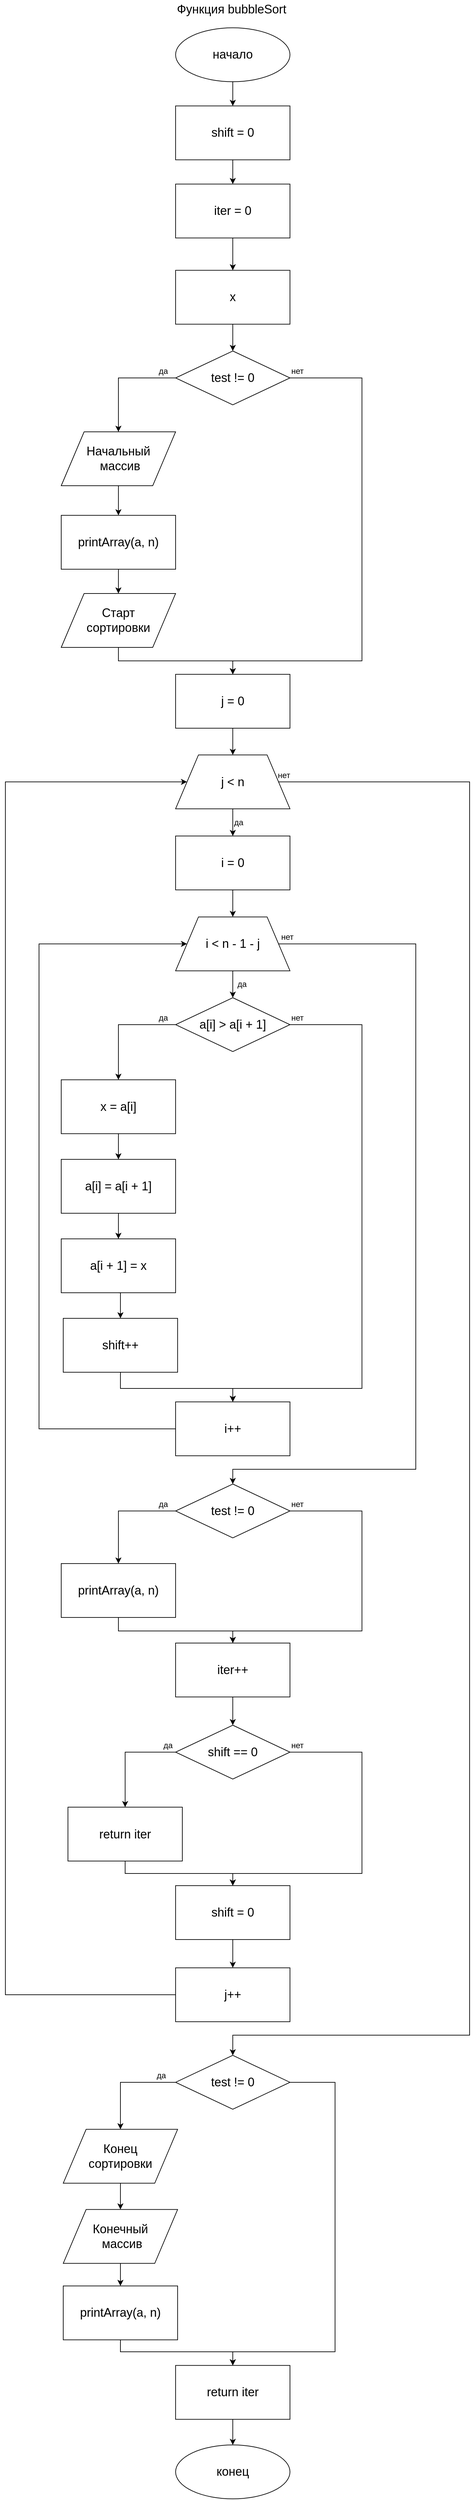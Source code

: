 <mxfile version="11.3.0" type="device" pages="1"><diagram id="T2POwwHAiQD_iWgLIs2J" name="Page-1"><mxGraphModel dx="5120" dy="4129" grid="1" gridSize="10" guides="1" tooltips="1" connect="1" arrows="1" fold="1" page="1" pageScale="1" pageWidth="827" pageHeight="1169" math="0" shadow="0"><root><mxCell id="0"/><mxCell id="1" parent="0"/><mxCell id="0smOGrlMJocDu8bYTvgs-28" style="edgeStyle=orthogonalEdgeStyle;rounded=0;orthogonalLoop=1;jettySize=auto;html=1;exitX=0.5;exitY=1;exitDx=0;exitDy=0;entryX=0.5;entryY=0;entryDx=0;entryDy=0;" edge="1" parent="1" source="0smOGrlMJocDu8bYTvgs-2" target="0smOGrlMJocDu8bYTvgs-22"><mxGeometry relative="1" as="geometry"/></mxCell><mxCell id="0smOGrlMJocDu8bYTvgs-2" value="&lt;font style=&quot;font-size: 18px&quot;&gt;начало&lt;/font&gt;" style="ellipse;whiteSpace=wrap;html=1;" vertex="1" parent="1"><mxGeometry x="323" y="-1119.7" width="170" height="80" as="geometry"/></mxCell><mxCell id="0smOGrlMJocDu8bYTvgs-3" value="&lt;font style=&quot;font-size: 18px&quot;&gt;Функция bubbleSort&lt;/font&gt;" style="text;html=1;resizable=0;points=[];autosize=1;align=left;verticalAlign=top;spacingTop=-4;" vertex="1" parent="1"><mxGeometry x="323" y="-1160.2" width="180" height="20" as="geometry"/></mxCell><mxCell id="0smOGrlMJocDu8bYTvgs-25" style="edgeStyle=orthogonalEdgeStyle;rounded=0;orthogonalLoop=1;jettySize=auto;html=1;exitX=0.5;exitY=1;exitDx=0;exitDy=0;" edge="1" parent="1" source="0smOGrlMJocDu8bYTvgs-22" target="0smOGrlMJocDu8bYTvgs-24"><mxGeometry relative="1" as="geometry"/></mxCell><mxCell id="0smOGrlMJocDu8bYTvgs-22" value="&lt;span style=&quot;font-size: 18px&quot;&gt;shift = 0&lt;/span&gt;" style="rounded=0;whiteSpace=wrap;html=1;" vertex="1" parent="1"><mxGeometry x="323" y="-1003.765" width="170" height="80" as="geometry"/></mxCell><mxCell id="0smOGrlMJocDu8bYTvgs-27" style="edgeStyle=orthogonalEdgeStyle;rounded=0;orthogonalLoop=1;jettySize=auto;html=1;exitX=0.5;exitY=1;exitDx=0;exitDy=0;" edge="1" parent="1" source="0smOGrlMJocDu8bYTvgs-24" target="0smOGrlMJocDu8bYTvgs-26"><mxGeometry relative="1" as="geometry"/></mxCell><mxCell id="0smOGrlMJocDu8bYTvgs-24" value="&lt;span style=&quot;font-size: 18px&quot;&gt;iter = 0&lt;/span&gt;" style="rounded=0;whiteSpace=wrap;html=1;" vertex="1" parent="1"><mxGeometry x="323" y="-887.765" width="170" height="80" as="geometry"/></mxCell><mxCell id="0smOGrlMJocDu8bYTvgs-30" style="edgeStyle=orthogonalEdgeStyle;rounded=0;orthogonalLoop=1;jettySize=auto;html=1;exitX=0.5;exitY=1;exitDx=0;exitDy=0;entryX=0.5;entryY=0;entryDx=0;entryDy=0;" edge="1" parent="1" source="0smOGrlMJocDu8bYTvgs-26" target="0smOGrlMJocDu8bYTvgs-29"><mxGeometry relative="1" as="geometry"/></mxCell><mxCell id="0smOGrlMJocDu8bYTvgs-26" value="&lt;span style=&quot;font-size: 18px&quot;&gt;x&lt;/span&gt;&lt;span style=&quot;font-family: &amp;#34;helvetica&amp;#34; , &amp;#34;arial&amp;#34; , sans-serif ; font-size: 0px ; white-space: nowrap&quot;&gt;%3CmxGraphModel%3E%3Croot%3E%3CmxCell%20id%3D%220%22%2F%3E%3CmxCell%20id%3D%221%22%20parent%3D%220%22%2F%3E%3CmxCell%20id%3D%222%22%20value%3D%22%26lt%3Bfont%20style%3D%26quot%3Bfont-size%3A%2018px%26quot%3B%26gt%3Ba%20!%3D%200%26lt%3B%2Ffont%26gt%3B%22%20style%3D%22rhombus%3BwhiteSpace%3Dwrap%3Bhtml%3D1%3B%22%20vertex%3D%221%22%20parent%3D%221%22%3E%3CmxGeometry%20x%3D%22328%22%20y%3D%221238%22%20width%3D%22170%22%20height%3D%2280%22%20as%3D%22geometry%22%2F%3E%3C%2FmxCell%3E%3C%2Froot%3E%3C%2FmxGraphModel%3E&lt;/span&gt;" style="rounded=0;whiteSpace=wrap;html=1;" vertex="1" parent="1"><mxGeometry x="323" y="-759.765" width="170" height="80" as="geometry"/></mxCell><mxCell id="0smOGrlMJocDu8bYTvgs-32" style="edgeStyle=orthogonalEdgeStyle;rounded=0;orthogonalLoop=1;jettySize=auto;html=1;exitX=0;exitY=0.5;exitDx=0;exitDy=0;entryX=0.5;entryY=0;entryDx=0;entryDy=0;" edge="1" parent="1" source="0smOGrlMJocDu8bYTvgs-29" target="0smOGrlMJocDu8bYTvgs-31"><mxGeometry relative="1" as="geometry"/></mxCell><mxCell id="0smOGrlMJocDu8bYTvgs-47" style="edgeStyle=orthogonalEdgeStyle;rounded=0;orthogonalLoop=1;jettySize=auto;html=1;exitX=1;exitY=0.5;exitDx=0;exitDy=0;" edge="1" parent="1" source="0smOGrlMJocDu8bYTvgs-29" target="0smOGrlMJocDu8bYTvgs-45"><mxGeometry relative="1" as="geometry"><Array as="points"><mxPoint x="600" y="-600"/><mxPoint x="600" y="-180"/><mxPoint x="408" y="-180"/></Array></mxGeometry></mxCell><mxCell id="0smOGrlMJocDu8bYTvgs-29" value="&lt;font style=&quot;font-size: 18px&quot;&gt;test != 0&lt;/font&gt;" style="rhombus;whiteSpace=wrap;html=1;" vertex="1" parent="1"><mxGeometry x="323" y="-640" width="170" height="80" as="geometry"/></mxCell><mxCell id="0smOGrlMJocDu8bYTvgs-35" style="edgeStyle=orthogonalEdgeStyle;rounded=0;orthogonalLoop=1;jettySize=auto;html=1;exitX=0.5;exitY=1;exitDx=0;exitDy=0;entryX=0.5;entryY=0;entryDx=0;entryDy=0;" edge="1" parent="1" source="0smOGrlMJocDu8bYTvgs-31" target="0smOGrlMJocDu8bYTvgs-34"><mxGeometry relative="1" as="geometry"/></mxCell><mxCell id="0smOGrlMJocDu8bYTvgs-31" value="&lt;span style=&quot;font-size: 18px&quot;&gt;Начальный&lt;br&gt;&amp;nbsp;массив&lt;/span&gt;" style="shape=parallelogram;perimeter=parallelogramPerimeter;whiteSpace=wrap;html=1;" vertex="1" parent="1"><mxGeometry x="153" y="-520" width="170" height="80" as="geometry"/></mxCell><mxCell id="0smOGrlMJocDu8bYTvgs-33" value="да" style="text;html=1;resizable=0;points=[];autosize=1;align=left;verticalAlign=top;spacingTop=-4;" vertex="1" parent="1"><mxGeometry x="296" y="-620" width="30" height="20" as="geometry"/></mxCell><mxCell id="0smOGrlMJocDu8bYTvgs-39" style="edgeStyle=orthogonalEdgeStyle;rounded=0;orthogonalLoop=1;jettySize=auto;html=1;exitX=0.5;exitY=1;exitDx=0;exitDy=0;entryX=0.5;entryY=0;entryDx=0;entryDy=0;" edge="1" parent="1" source="0smOGrlMJocDu8bYTvgs-34" target="0smOGrlMJocDu8bYTvgs-36"><mxGeometry relative="1" as="geometry"/></mxCell><mxCell id="0smOGrlMJocDu8bYTvgs-34" value="&lt;span style=&quot;font-size: 18px&quot;&gt;printArray(a, n)&lt;/span&gt;" style="rounded=0;whiteSpace=wrap;html=1;" vertex="1" parent="1"><mxGeometry x="153" y="-396.05" width="170" height="80" as="geometry"/></mxCell><mxCell id="0smOGrlMJocDu8bYTvgs-46" style="edgeStyle=orthogonalEdgeStyle;rounded=0;orthogonalLoop=1;jettySize=auto;html=1;exitX=0.5;exitY=1;exitDx=0;exitDy=0;entryX=0.5;entryY=0;entryDx=0;entryDy=0;" edge="1" parent="1" source="0smOGrlMJocDu8bYTvgs-36" target="0smOGrlMJocDu8bYTvgs-45"><mxGeometry relative="1" as="geometry"/></mxCell><mxCell id="0smOGrlMJocDu8bYTvgs-36" value="&lt;span style=&quot;font-size: 18px&quot;&gt;Старт &lt;br&gt;сортировки&lt;/span&gt;" style="shape=parallelogram;perimeter=parallelogramPerimeter;whiteSpace=wrap;html=1;" vertex="1" parent="1"><mxGeometry x="153" y="-280" width="170" height="80" as="geometry"/></mxCell><mxCell id="0smOGrlMJocDu8bYTvgs-50" style="edgeStyle=orthogonalEdgeStyle;rounded=0;orthogonalLoop=1;jettySize=auto;html=1;exitX=0.5;exitY=1;exitDx=0;exitDy=0;entryX=0.5;entryY=0;entryDx=0;entryDy=0;" edge="1" parent="1" source="0smOGrlMJocDu8bYTvgs-41" target="0smOGrlMJocDu8bYTvgs-49"><mxGeometry relative="1" as="geometry"/></mxCell><mxCell id="0smOGrlMJocDu8bYTvgs-94" style="edgeStyle=orthogonalEdgeStyle;rounded=0;orthogonalLoop=1;jettySize=auto;html=1;exitX=1;exitY=0.5;exitDx=0;exitDy=0;entryX=0.5;entryY=0;entryDx=0;entryDy=0;" edge="1" parent="1" source="0smOGrlMJocDu8bYTvgs-41" target="0smOGrlMJocDu8bYTvgs-97"><mxGeometry relative="1" as="geometry"><mxPoint x="640" y="1850" as="targetPoint"/><Array as="points"><mxPoint x="476" y="-1"/><mxPoint x="760" y="-1"/><mxPoint x="760" y="1860"/><mxPoint x="408" y="1860"/></Array></mxGeometry></mxCell><mxCell id="0smOGrlMJocDu8bYTvgs-41" value="&lt;font style=&quot;font-size: 18px&quot;&gt;j &amp;lt; n&lt;/font&gt;" style="shape=trapezoid;perimeter=trapezoidPerimeter;whiteSpace=wrap;html=1;" vertex="1" parent="1"><mxGeometry x="323" y="-40.429" width="170" height="80" as="geometry"/></mxCell><mxCell id="0smOGrlMJocDu8bYTvgs-44" value="нет&lt;br&gt;" style="text;html=1;resizable=0;points=[];autosize=1;align=left;verticalAlign=top;spacingTop=-4;" vertex="1" parent="1"><mxGeometry x="493" y="-620" width="30" height="20" as="geometry"/></mxCell><mxCell id="0smOGrlMJocDu8bYTvgs-48" style="edgeStyle=orthogonalEdgeStyle;rounded=0;orthogonalLoop=1;jettySize=auto;html=1;exitX=0.5;exitY=1;exitDx=0;exitDy=0;" edge="1" parent="1" source="0smOGrlMJocDu8bYTvgs-45" target="0smOGrlMJocDu8bYTvgs-41"><mxGeometry relative="1" as="geometry"/></mxCell><mxCell id="0smOGrlMJocDu8bYTvgs-45" value="&lt;span style=&quot;font-size: 18px&quot;&gt;j = 0&lt;/span&gt;" style="rounded=0;whiteSpace=wrap;html=1;" vertex="1" parent="1"><mxGeometry x="323" y="-160.05" width="170" height="80" as="geometry"/></mxCell><mxCell id="0smOGrlMJocDu8bYTvgs-52" value="" style="edgeStyle=orthogonalEdgeStyle;rounded=0;orthogonalLoop=1;jettySize=auto;html=1;" edge="1" parent="1" source="0smOGrlMJocDu8bYTvgs-49" target="0smOGrlMJocDu8bYTvgs-51"><mxGeometry relative="1" as="geometry"/></mxCell><mxCell id="0smOGrlMJocDu8bYTvgs-49" value="&lt;span style=&quot;font-size: 18px&quot;&gt;i = 0&lt;/span&gt;" style="rounded=0;whiteSpace=wrap;html=1;" vertex="1" parent="1"><mxGeometry x="323" y="79.95" width="170" height="80" as="geometry"/></mxCell><mxCell id="0smOGrlMJocDu8bYTvgs-54" style="edgeStyle=orthogonalEdgeStyle;rounded=0;orthogonalLoop=1;jettySize=auto;html=1;exitX=0.5;exitY=1;exitDx=0;exitDy=0;entryX=0.5;entryY=0;entryDx=0;entryDy=0;" edge="1" parent="1" source="0smOGrlMJocDu8bYTvgs-51" target="0smOGrlMJocDu8bYTvgs-53"><mxGeometry relative="1" as="geometry"/></mxCell><mxCell id="0smOGrlMJocDu8bYTvgs-72" style="edgeStyle=orthogonalEdgeStyle;rounded=0;orthogonalLoop=1;jettySize=auto;html=1;exitX=1;exitY=0.5;exitDx=0;exitDy=0;" edge="1" parent="1" source="0smOGrlMJocDu8bYTvgs-51" target="0smOGrlMJocDu8bYTvgs-71"><mxGeometry relative="1" as="geometry"><Array as="points"><mxPoint x="680" y="240"/><mxPoint x="680" y="1020"/><mxPoint x="408" y="1020"/></Array></mxGeometry></mxCell><mxCell id="0smOGrlMJocDu8bYTvgs-51" value="&lt;font style=&quot;font-size: 18px&quot;&gt;i &amp;lt; n - 1 - j&lt;/font&gt;" style="shape=trapezoid;perimeter=trapezoidPerimeter;whiteSpace=wrap;html=1;" vertex="1" parent="1"><mxGeometry x="323" y="200.071" width="170" height="80" as="geometry"/></mxCell><mxCell id="0smOGrlMJocDu8bYTvgs-57" style="edgeStyle=orthogonalEdgeStyle;rounded=0;orthogonalLoop=1;jettySize=auto;html=1;exitX=0;exitY=0.5;exitDx=0;exitDy=0;entryX=0.5;entryY=0;entryDx=0;entryDy=0;" edge="1" parent="1" source="0smOGrlMJocDu8bYTvgs-53" target="0smOGrlMJocDu8bYTvgs-55"><mxGeometry relative="1" as="geometry"/></mxCell><mxCell id="0smOGrlMJocDu8bYTvgs-67" style="edgeStyle=orthogonalEdgeStyle;rounded=0;orthogonalLoop=1;jettySize=auto;html=1;exitX=1;exitY=0.5;exitDx=0;exitDy=0;entryX=0.5;entryY=0;entryDx=0;entryDy=0;" edge="1" parent="1" source="0smOGrlMJocDu8bYTvgs-53" target="0smOGrlMJocDu8bYTvgs-63"><mxGeometry relative="1" as="geometry"><Array as="points"><mxPoint x="600" y="360"/><mxPoint x="600" y="900"/><mxPoint x="408" y="900"/></Array></mxGeometry></mxCell><mxCell id="0smOGrlMJocDu8bYTvgs-53" value="&lt;font style=&quot;font-size: 18px&quot;&gt;a[i] &amp;gt; a[i + 1]&lt;/font&gt;" style="rhombus;whiteSpace=wrap;html=1;" vertex="1" parent="1"><mxGeometry x="323" y="320" width="170" height="80" as="geometry"/></mxCell><mxCell id="0smOGrlMJocDu8bYTvgs-58" style="edgeStyle=orthogonalEdgeStyle;rounded=0;orthogonalLoop=1;jettySize=auto;html=1;entryX=0.5;entryY=0;entryDx=0;entryDy=0;" edge="1" parent="1" source="0smOGrlMJocDu8bYTvgs-55" target="0smOGrlMJocDu8bYTvgs-56"><mxGeometry relative="1" as="geometry"/></mxCell><mxCell id="0smOGrlMJocDu8bYTvgs-55" value="&lt;span style=&quot;font-size: 18px&quot;&gt;x = a[i]&lt;/span&gt;" style="rounded=0;whiteSpace=wrap;html=1;" vertex="1" parent="1"><mxGeometry x="153" y="441.832" width="170" height="80" as="geometry"/></mxCell><mxCell id="0smOGrlMJocDu8bYTvgs-61" style="edgeStyle=orthogonalEdgeStyle;rounded=0;orthogonalLoop=1;jettySize=auto;html=1;exitX=0.5;exitY=1;exitDx=0;exitDy=0;entryX=0.5;entryY=0;entryDx=0;entryDy=0;" edge="1" parent="1" source="0smOGrlMJocDu8bYTvgs-56" target="0smOGrlMJocDu8bYTvgs-59"><mxGeometry relative="1" as="geometry"/></mxCell><mxCell id="0smOGrlMJocDu8bYTvgs-56" value="&lt;span style=&quot;font-size: 18px&quot;&gt;a[i] = a[i + 1]&lt;/span&gt;" style="rounded=0;whiteSpace=wrap;html=1;" vertex="1" parent="1"><mxGeometry x="153" y="559.95" width="170" height="80" as="geometry"/></mxCell><mxCell id="0smOGrlMJocDu8bYTvgs-62" style="edgeStyle=orthogonalEdgeStyle;rounded=0;orthogonalLoop=1;jettySize=auto;html=1;exitX=0.5;exitY=1;exitDx=0;exitDy=0;entryX=0.5;entryY=0;entryDx=0;entryDy=0;" edge="1" parent="1" source="0smOGrlMJocDu8bYTvgs-59" target="0smOGrlMJocDu8bYTvgs-60"><mxGeometry relative="1" as="geometry"/></mxCell><mxCell id="0smOGrlMJocDu8bYTvgs-59" value="&lt;span style=&quot;font-size: 18px&quot;&gt;a[i + 1] = x&lt;/span&gt;" style="rounded=0;whiteSpace=wrap;html=1;" vertex="1" parent="1"><mxGeometry x="153" y="677.95" width="170" height="80" as="geometry"/></mxCell><mxCell id="0smOGrlMJocDu8bYTvgs-66" style="edgeStyle=orthogonalEdgeStyle;rounded=0;orthogonalLoop=1;jettySize=auto;html=1;exitX=0.5;exitY=1;exitDx=0;exitDy=0;entryX=0.5;entryY=0;entryDx=0;entryDy=0;" edge="1" parent="1" source="0smOGrlMJocDu8bYTvgs-60" target="0smOGrlMJocDu8bYTvgs-63"><mxGeometry relative="1" as="geometry"><Array as="points"><mxPoint x="241" y="900"/><mxPoint x="408" y="900"/></Array></mxGeometry></mxCell><mxCell id="0smOGrlMJocDu8bYTvgs-60" value="&lt;span style=&quot;font-size: 18px&quot;&gt;shift++&lt;/span&gt;" style="rounded=0;whiteSpace=wrap;html=1;" vertex="1" parent="1"><mxGeometry x="156" y="795.95" width="170" height="80" as="geometry"/></mxCell><mxCell id="0smOGrlMJocDu8bYTvgs-70" style="edgeStyle=orthogonalEdgeStyle;rounded=0;orthogonalLoop=1;jettySize=auto;html=1;exitX=0;exitY=0.5;exitDx=0;exitDy=0;entryX=0;entryY=0.5;entryDx=0;entryDy=0;" edge="1" parent="1" source="0smOGrlMJocDu8bYTvgs-63" target="0smOGrlMJocDu8bYTvgs-51"><mxGeometry relative="1" as="geometry"><Array as="points"><mxPoint x="120" y="960"/><mxPoint x="120" y="240"/></Array></mxGeometry></mxCell><mxCell id="0smOGrlMJocDu8bYTvgs-63" value="&lt;span style=&quot;font-size: 18px&quot;&gt;i++&lt;/span&gt;" style="rounded=0;whiteSpace=wrap;html=1;" vertex="1" parent="1"><mxGeometry x="323" y="919.95" width="170" height="80" as="geometry"/></mxCell><mxCell id="0smOGrlMJocDu8bYTvgs-68" value="да" style="text;html=1;resizable=0;points=[];autosize=1;align=left;verticalAlign=top;spacingTop=-4;" vertex="1" parent="1"><mxGeometry x="296" y="340" width="30" height="20" as="geometry"/></mxCell><mxCell id="0smOGrlMJocDu8bYTvgs-69" value="нет&lt;br&gt;" style="text;html=1;resizable=0;points=[];autosize=1;align=left;verticalAlign=top;spacingTop=-4;" vertex="1" parent="1"><mxGeometry x="493" y="340" width="30" height="20" as="geometry"/></mxCell><mxCell id="0smOGrlMJocDu8bYTvgs-77" style="edgeStyle=orthogonalEdgeStyle;rounded=0;orthogonalLoop=1;jettySize=auto;html=1;exitX=0;exitY=0.5;exitDx=0;exitDy=0;" edge="1" parent="1" source="0smOGrlMJocDu8bYTvgs-71" target="0smOGrlMJocDu8bYTvgs-76"><mxGeometry relative="1" as="geometry"/></mxCell><mxCell id="0smOGrlMJocDu8bYTvgs-80" style="edgeStyle=orthogonalEdgeStyle;rounded=0;orthogonalLoop=1;jettySize=auto;html=1;exitX=1;exitY=0.5;exitDx=0;exitDy=0;entryX=0.5;entryY=0;entryDx=0;entryDy=0;" edge="1" parent="1" source="0smOGrlMJocDu8bYTvgs-71" target="0smOGrlMJocDu8bYTvgs-78"><mxGeometry relative="1" as="geometry"><Array as="points"><mxPoint x="600" y="1082"/><mxPoint x="600" y="1260"/><mxPoint x="408" y="1260"/></Array></mxGeometry></mxCell><mxCell id="0smOGrlMJocDu8bYTvgs-71" value="&lt;font style=&quot;font-size: 18px&quot;&gt;test != 0&lt;/font&gt;" style="rhombus;whiteSpace=wrap;html=1;" vertex="1" parent="1"><mxGeometry x="323" y="1041.882" width="170" height="80" as="geometry"/></mxCell><mxCell id="0smOGrlMJocDu8bYTvgs-73" value="нет&lt;br&gt;" style="text;html=1;resizable=0;points=[];autosize=1;align=left;verticalAlign=top;spacingTop=-4;" vertex="1" parent="1"><mxGeometry x="478" y="220" width="30" height="20" as="geometry"/></mxCell><mxCell id="0smOGrlMJocDu8bYTvgs-75" value="да" style="text;html=1;resizable=0;points=[];autosize=1;align=left;verticalAlign=top;spacingTop=-4;" vertex="1" parent="1"><mxGeometry x="413" y="290" width="30" height="20" as="geometry"/></mxCell><mxCell id="0smOGrlMJocDu8bYTvgs-79" style="edgeStyle=orthogonalEdgeStyle;rounded=0;orthogonalLoop=1;jettySize=auto;html=1;exitX=0.5;exitY=1;exitDx=0;exitDy=0;" edge="1" parent="1" source="0smOGrlMJocDu8bYTvgs-76" target="0smOGrlMJocDu8bYTvgs-78"><mxGeometry relative="1" as="geometry"><Array as="points"><mxPoint x="238" y="1260"/><mxPoint x="408" y="1260"/></Array></mxGeometry></mxCell><mxCell id="0smOGrlMJocDu8bYTvgs-76" value="&lt;span style=&quot;font-size: 18px&quot;&gt;printArray(a, n)&lt;/span&gt;" style="rounded=0;whiteSpace=wrap;html=1;" vertex="1" parent="1"><mxGeometry x="153" y="1159.95" width="170" height="80" as="geometry"/></mxCell><mxCell id="0smOGrlMJocDu8bYTvgs-82" style="edgeStyle=orthogonalEdgeStyle;rounded=0;orthogonalLoop=1;jettySize=auto;html=1;exitX=0.5;exitY=1;exitDx=0;exitDy=0;" edge="1" parent="1" source="0smOGrlMJocDu8bYTvgs-78" target="0smOGrlMJocDu8bYTvgs-81"><mxGeometry relative="1" as="geometry"/></mxCell><mxCell id="0smOGrlMJocDu8bYTvgs-78" value="&lt;span style=&quot;font-size: 18px&quot;&gt;iter++&lt;/span&gt;" style="rounded=0;whiteSpace=wrap;html=1;" vertex="1" parent="1"><mxGeometry x="323" y="1277.95" width="170" height="80" as="geometry"/></mxCell><mxCell id="0smOGrlMJocDu8bYTvgs-84" style="edgeStyle=orthogonalEdgeStyle;rounded=0;orthogonalLoop=1;jettySize=auto;html=1;exitX=0;exitY=0.5;exitDx=0;exitDy=0;" edge="1" parent="1" source="0smOGrlMJocDu8bYTvgs-81" target="0smOGrlMJocDu8bYTvgs-83"><mxGeometry relative="1" as="geometry"/></mxCell><mxCell id="0smOGrlMJocDu8bYTvgs-88" style="edgeStyle=orthogonalEdgeStyle;rounded=0;orthogonalLoop=1;jettySize=auto;html=1;exitX=1;exitY=0.5;exitDx=0;exitDy=0;" edge="1" parent="1" source="0smOGrlMJocDu8bYTvgs-81" target="0smOGrlMJocDu8bYTvgs-85"><mxGeometry relative="1" as="geometry"><Array as="points"><mxPoint x="600" y="1440"/><mxPoint x="600" y="1620"/><mxPoint x="408" y="1620"/></Array></mxGeometry></mxCell><mxCell id="0smOGrlMJocDu8bYTvgs-81" value="&lt;font style=&quot;font-size: 18px&quot;&gt;shift == 0&lt;/font&gt;" style="rhombus;whiteSpace=wrap;html=1;" vertex="1" parent="1"><mxGeometry x="323" y="1399.882" width="170" height="80" as="geometry"/></mxCell><mxCell id="0smOGrlMJocDu8bYTvgs-87" style="edgeStyle=orthogonalEdgeStyle;rounded=0;orthogonalLoop=1;jettySize=auto;html=1;exitX=0.5;exitY=1;exitDx=0;exitDy=0;entryX=0.5;entryY=0;entryDx=0;entryDy=0;" edge="1" parent="1" source="0smOGrlMJocDu8bYTvgs-83" target="0smOGrlMJocDu8bYTvgs-85"><mxGeometry relative="1" as="geometry"><Array as="points"><mxPoint x="248" y="1620"/><mxPoint x="408" y="1620"/></Array></mxGeometry></mxCell><mxCell id="0smOGrlMJocDu8bYTvgs-83" value="&lt;span style=&quot;font-size: 18px&quot;&gt;return iter&lt;/span&gt;" style="rounded=0;whiteSpace=wrap;html=1;" vertex="1" parent="1"><mxGeometry x="163" y="1521.549" width="170" height="80" as="geometry"/></mxCell><mxCell id="0smOGrlMJocDu8bYTvgs-91" style="edgeStyle=orthogonalEdgeStyle;rounded=0;orthogonalLoop=1;jettySize=auto;html=1;exitX=0.5;exitY=1;exitDx=0;exitDy=0;entryX=0.5;entryY=0;entryDx=0;entryDy=0;" edge="1" parent="1" source="0smOGrlMJocDu8bYTvgs-85" target="0smOGrlMJocDu8bYTvgs-90"><mxGeometry relative="1" as="geometry"/></mxCell><mxCell id="0smOGrlMJocDu8bYTvgs-85" value="&lt;span style=&quot;font-size: 18px&quot;&gt;shift = 0&lt;/span&gt;" style="rounded=0;whiteSpace=wrap;html=1;" vertex="1" parent="1"><mxGeometry x="323" y="1638.049" width="170" height="80" as="geometry"/></mxCell><mxCell id="0smOGrlMJocDu8bYTvgs-89" value="да" style="text;html=1;resizable=0;points=[];autosize=1;align=left;verticalAlign=top;spacingTop=-4;" vertex="1" parent="1"><mxGeometry x="408" y="50" width="30" height="20" as="geometry"/></mxCell><mxCell id="0smOGrlMJocDu8bYTvgs-92" style="edgeStyle=orthogonalEdgeStyle;rounded=0;orthogonalLoop=1;jettySize=auto;html=1;exitX=0;exitY=0.5;exitDx=0;exitDy=0;entryX=0;entryY=0.5;entryDx=0;entryDy=0;" edge="1" parent="1" source="0smOGrlMJocDu8bYTvgs-90" target="0smOGrlMJocDu8bYTvgs-41"><mxGeometry relative="1" as="geometry"><Array as="points"><mxPoint x="70" y="1800"/><mxPoint x="70"/></Array></mxGeometry></mxCell><mxCell id="0smOGrlMJocDu8bYTvgs-90" value="&lt;span style=&quot;font-size: 18px&quot;&gt;j++&lt;/span&gt;" style="rounded=0;whiteSpace=wrap;html=1;" vertex="1" parent="1"><mxGeometry x="323" y="1760.049" width="170" height="80" as="geometry"/></mxCell><mxCell id="0smOGrlMJocDu8bYTvgs-95" value="нет&lt;br&gt;" style="text;html=1;resizable=0;points=[];autosize=1;align=left;verticalAlign=top;spacingTop=-4;" vertex="1" parent="1"><mxGeometry x="473" y="-20.5" width="30" height="20" as="geometry"/></mxCell><mxCell id="0smOGrlMJocDu8bYTvgs-106" style="edgeStyle=orthogonalEdgeStyle;rounded=0;orthogonalLoop=1;jettySize=auto;html=1;exitX=0;exitY=0.5;exitDx=0;exitDy=0;entryX=0.5;entryY=0;entryDx=0;entryDy=0;" edge="1" parent="1" source="0smOGrlMJocDu8bYTvgs-97" target="0smOGrlMJocDu8bYTvgs-99"><mxGeometry relative="1" as="geometry"/></mxCell><mxCell id="0smOGrlMJocDu8bYTvgs-116" style="edgeStyle=orthogonalEdgeStyle;rounded=0;orthogonalLoop=1;jettySize=auto;html=1;exitX=1;exitY=0.5;exitDx=0;exitDy=0;" edge="1" parent="1" source="0smOGrlMJocDu8bYTvgs-97" target="0smOGrlMJocDu8bYTvgs-114"><mxGeometry relative="1" as="geometry"><Array as="points"><mxPoint x="560" y="1930"/><mxPoint x="560" y="2330"/><mxPoint x="408" y="2330"/></Array></mxGeometry></mxCell><mxCell id="0smOGrlMJocDu8bYTvgs-97" value="&lt;font style=&quot;font-size: 18px&quot;&gt;test != 0&lt;/font&gt;" style="rhombus;whiteSpace=wrap;html=1;" vertex="1" parent="1"><mxGeometry x="323" y="1889.982" width="170" height="80" as="geometry"/></mxCell><mxCell id="0smOGrlMJocDu8bYTvgs-102" style="edgeStyle=orthogonalEdgeStyle;rounded=0;orthogonalLoop=1;jettySize=auto;html=1;exitX=0.5;exitY=1;exitDx=0;exitDy=0;entryX=0.5;entryY=0;entryDx=0;entryDy=0;" edge="1" parent="1" source="0smOGrlMJocDu8bYTvgs-99" target="0smOGrlMJocDu8bYTvgs-101"><mxGeometry relative="1" as="geometry"/></mxCell><mxCell id="0smOGrlMJocDu8bYTvgs-99" value="&lt;span style=&quot;font-size: 18px&quot;&gt;Конец &lt;br&gt;сортировки&lt;/span&gt;" style="shape=parallelogram;perimeter=parallelogramPerimeter;whiteSpace=wrap;html=1;" vertex="1" parent="1"><mxGeometry x="156" y="1999.8" width="170" height="80" as="geometry"/></mxCell><mxCell id="0smOGrlMJocDu8bYTvgs-105" style="edgeStyle=orthogonalEdgeStyle;rounded=0;orthogonalLoop=1;jettySize=auto;html=1;exitX=0.5;exitY=1;exitDx=0;exitDy=0;" edge="1" parent="1" source="0smOGrlMJocDu8bYTvgs-101" target="0smOGrlMJocDu8bYTvgs-104"><mxGeometry relative="1" as="geometry"/></mxCell><mxCell id="0smOGrlMJocDu8bYTvgs-101" value="&lt;span style=&quot;font-size: 18px&quot;&gt;Конечный&lt;br&gt;&amp;nbsp;массив&lt;/span&gt;" style="shape=parallelogram;perimeter=parallelogramPerimeter;whiteSpace=wrap;html=1;" vertex="1" parent="1"><mxGeometry x="156" y="2118.8" width="170" height="80" as="geometry"/></mxCell><mxCell id="0smOGrlMJocDu8bYTvgs-115" style="edgeStyle=orthogonalEdgeStyle;rounded=0;orthogonalLoop=1;jettySize=auto;html=1;exitX=0.5;exitY=1;exitDx=0;exitDy=0;" edge="1" parent="1" source="0smOGrlMJocDu8bYTvgs-104" target="0smOGrlMJocDu8bYTvgs-114"><mxGeometry relative="1" as="geometry"><Array as="points"><mxPoint x="241" y="2330"/><mxPoint x="408" y="2330"/></Array></mxGeometry></mxCell><mxCell id="0smOGrlMJocDu8bYTvgs-104" value="&lt;span style=&quot;font-size: 18px&quot;&gt;printArray(a, n)&lt;/span&gt;" style="rounded=0;whiteSpace=wrap;html=1;" vertex="1" parent="1"><mxGeometry x="156" y="2232.25" width="170" height="80" as="geometry"/></mxCell><mxCell id="0smOGrlMJocDu8bYTvgs-107" value="да" style="text;html=1;resizable=0;points=[];autosize=1;align=left;verticalAlign=top;spacingTop=-4;" vertex="1" parent="1"><mxGeometry x="296" y="1062.1" width="30" height="20" as="geometry"/></mxCell><mxCell id="0smOGrlMJocDu8bYTvgs-108" value="нет&lt;br&gt;" style="text;html=1;resizable=0;points=[];autosize=1;align=left;verticalAlign=top;spacingTop=-4;" vertex="1" parent="1"><mxGeometry x="493" y="1062" width="30" height="20" as="geometry"/></mxCell><mxCell id="0smOGrlMJocDu8bYTvgs-110" value="нет" style="text;html=1;resizable=0;points=[];autosize=1;align=left;verticalAlign=top;spacingTop=-4;" vertex="1" parent="1"><mxGeometry x="493" y="1420" width="30" height="20" as="geometry"/></mxCell><mxCell id="0smOGrlMJocDu8bYTvgs-111" value="да" style="text;html=1;resizable=0;points=[];autosize=1;align=left;verticalAlign=top;spacingTop=-4;" vertex="1" parent="1"><mxGeometry x="303" y="1420.1" width="30" height="20" as="geometry"/></mxCell><mxCell id="0smOGrlMJocDu8bYTvgs-112" value="да" style="text;html=1;resizable=0;points=[];autosize=1;align=left;verticalAlign=top;spacingTop=-4;" vertex="1" parent="1"><mxGeometry x="293" y="1910.1" width="30" height="20" as="geometry"/></mxCell><mxCell id="0smOGrlMJocDu8bYTvgs-118" style="edgeStyle=orthogonalEdgeStyle;rounded=0;orthogonalLoop=1;jettySize=auto;html=1;exitX=0.5;exitY=1;exitDx=0;exitDy=0;entryX=0.5;entryY=0;entryDx=0;entryDy=0;" edge="1" parent="1" source="0smOGrlMJocDu8bYTvgs-114" target="0smOGrlMJocDu8bYTvgs-117"><mxGeometry relative="1" as="geometry"/></mxCell><mxCell id="0smOGrlMJocDu8bYTvgs-114" value="&lt;span style=&quot;font-size: 18px&quot;&gt;return iter&lt;/span&gt;" style="rounded=0;whiteSpace=wrap;html=1;" vertex="1" parent="1"><mxGeometry x="323" y="2350.25" width="170" height="80" as="geometry"/></mxCell><mxCell id="0smOGrlMJocDu8bYTvgs-117" value="&lt;span style=&quot;font-size: 18px&quot;&gt;конец&lt;/span&gt;" style="ellipse;whiteSpace=wrap;html=1;" vertex="1" parent="1"><mxGeometry x="323" y="2468.3" width="170" height="80" as="geometry"/></mxCell></root></mxGraphModel></diagram></mxfile>
